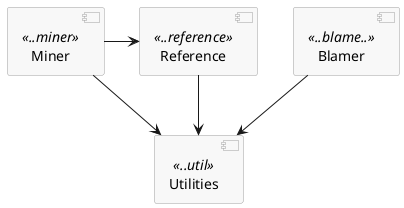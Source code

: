 @startuml

skinparam componentStyle uml2
skinparam component {
  BorderColor #a0a0a0
  BackgroundColor #f8f8f8
}

[Blamer] <<..blame..>>
[Miner] <<..miner>>
[Reference] <<..reference>>

[Utilities] <<..util>>

[Blamer] --> [Utilities]
[Miner] --> [Utilities]
[Miner] -> [Reference]
[Reference] --> [Utilities]

@enduml
